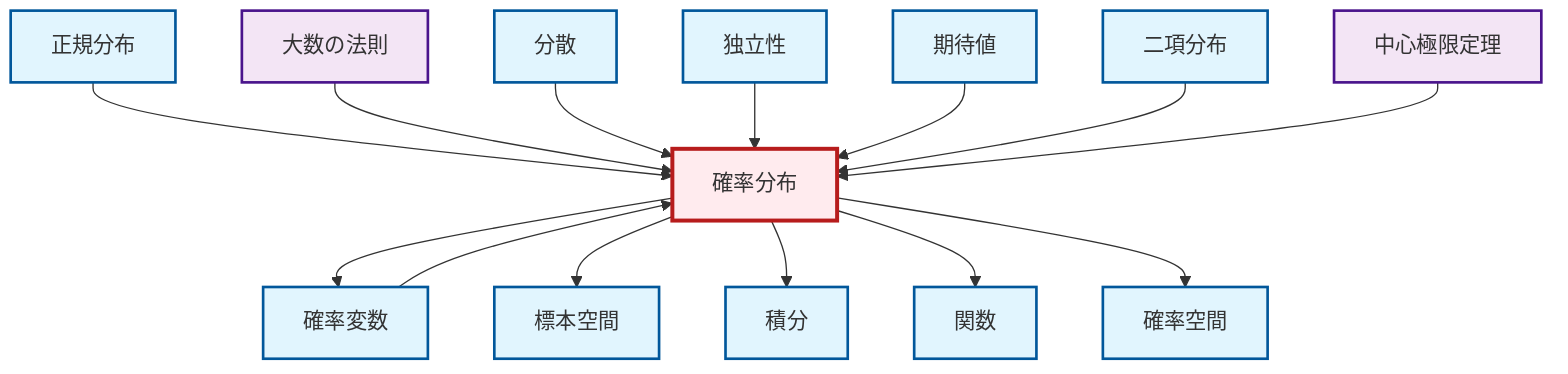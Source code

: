 graph TD
    classDef definition fill:#e1f5fe,stroke:#01579b,stroke-width:2px
    classDef theorem fill:#f3e5f5,stroke:#4a148c,stroke-width:2px
    classDef axiom fill:#fff3e0,stroke:#e65100,stroke-width:2px
    classDef example fill:#e8f5e9,stroke:#1b5e20,stroke-width:2px
    classDef current fill:#ffebee,stroke:#b71c1c,stroke-width:3px
    def-function["関数"]:::definition
    def-normal-distribution["正規分布"]:::definition
    def-expectation["期待値"]:::definition
    def-binomial-distribution["二項分布"]:::definition
    def-variance["分散"]:::definition
    def-probability-space["確率空間"]:::definition
    def-probability-distribution["確率分布"]:::definition
    thm-central-limit["中心極限定理"]:::theorem
    def-sample-space["標本空間"]:::definition
    def-random-variable["確率変数"]:::definition
    thm-law-of-large-numbers["大数の法則"]:::theorem
    def-integral["積分"]:::definition
    def-independence["独立性"]:::definition
    def-probability-distribution --> def-random-variable
    def-probability-distribution --> def-sample-space
    def-random-variable --> def-probability-distribution
    def-normal-distribution --> def-probability-distribution
    thm-law-of-large-numbers --> def-probability-distribution
    def-variance --> def-probability-distribution
    def-independence --> def-probability-distribution
    def-expectation --> def-probability-distribution
    def-probability-distribution --> def-integral
    def-binomial-distribution --> def-probability-distribution
    def-probability-distribution --> def-function
    def-probability-distribution --> def-probability-space
    thm-central-limit --> def-probability-distribution
    class def-probability-distribution current